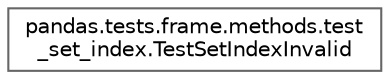 digraph "Graphical Class Hierarchy"
{
 // LATEX_PDF_SIZE
  bgcolor="transparent";
  edge [fontname=Helvetica,fontsize=10,labelfontname=Helvetica,labelfontsize=10];
  node [fontname=Helvetica,fontsize=10,shape=box,height=0.2,width=0.4];
  rankdir="LR";
  Node0 [id="Node000000",label="pandas.tests.frame.methods.test\l_set_index.TestSetIndexInvalid",height=0.2,width=0.4,color="grey40", fillcolor="white", style="filled",URL="$d8/dcc/classpandas_1_1tests_1_1frame_1_1methods_1_1test__set__index_1_1TestSetIndexInvalid.html",tooltip=" "];
}
